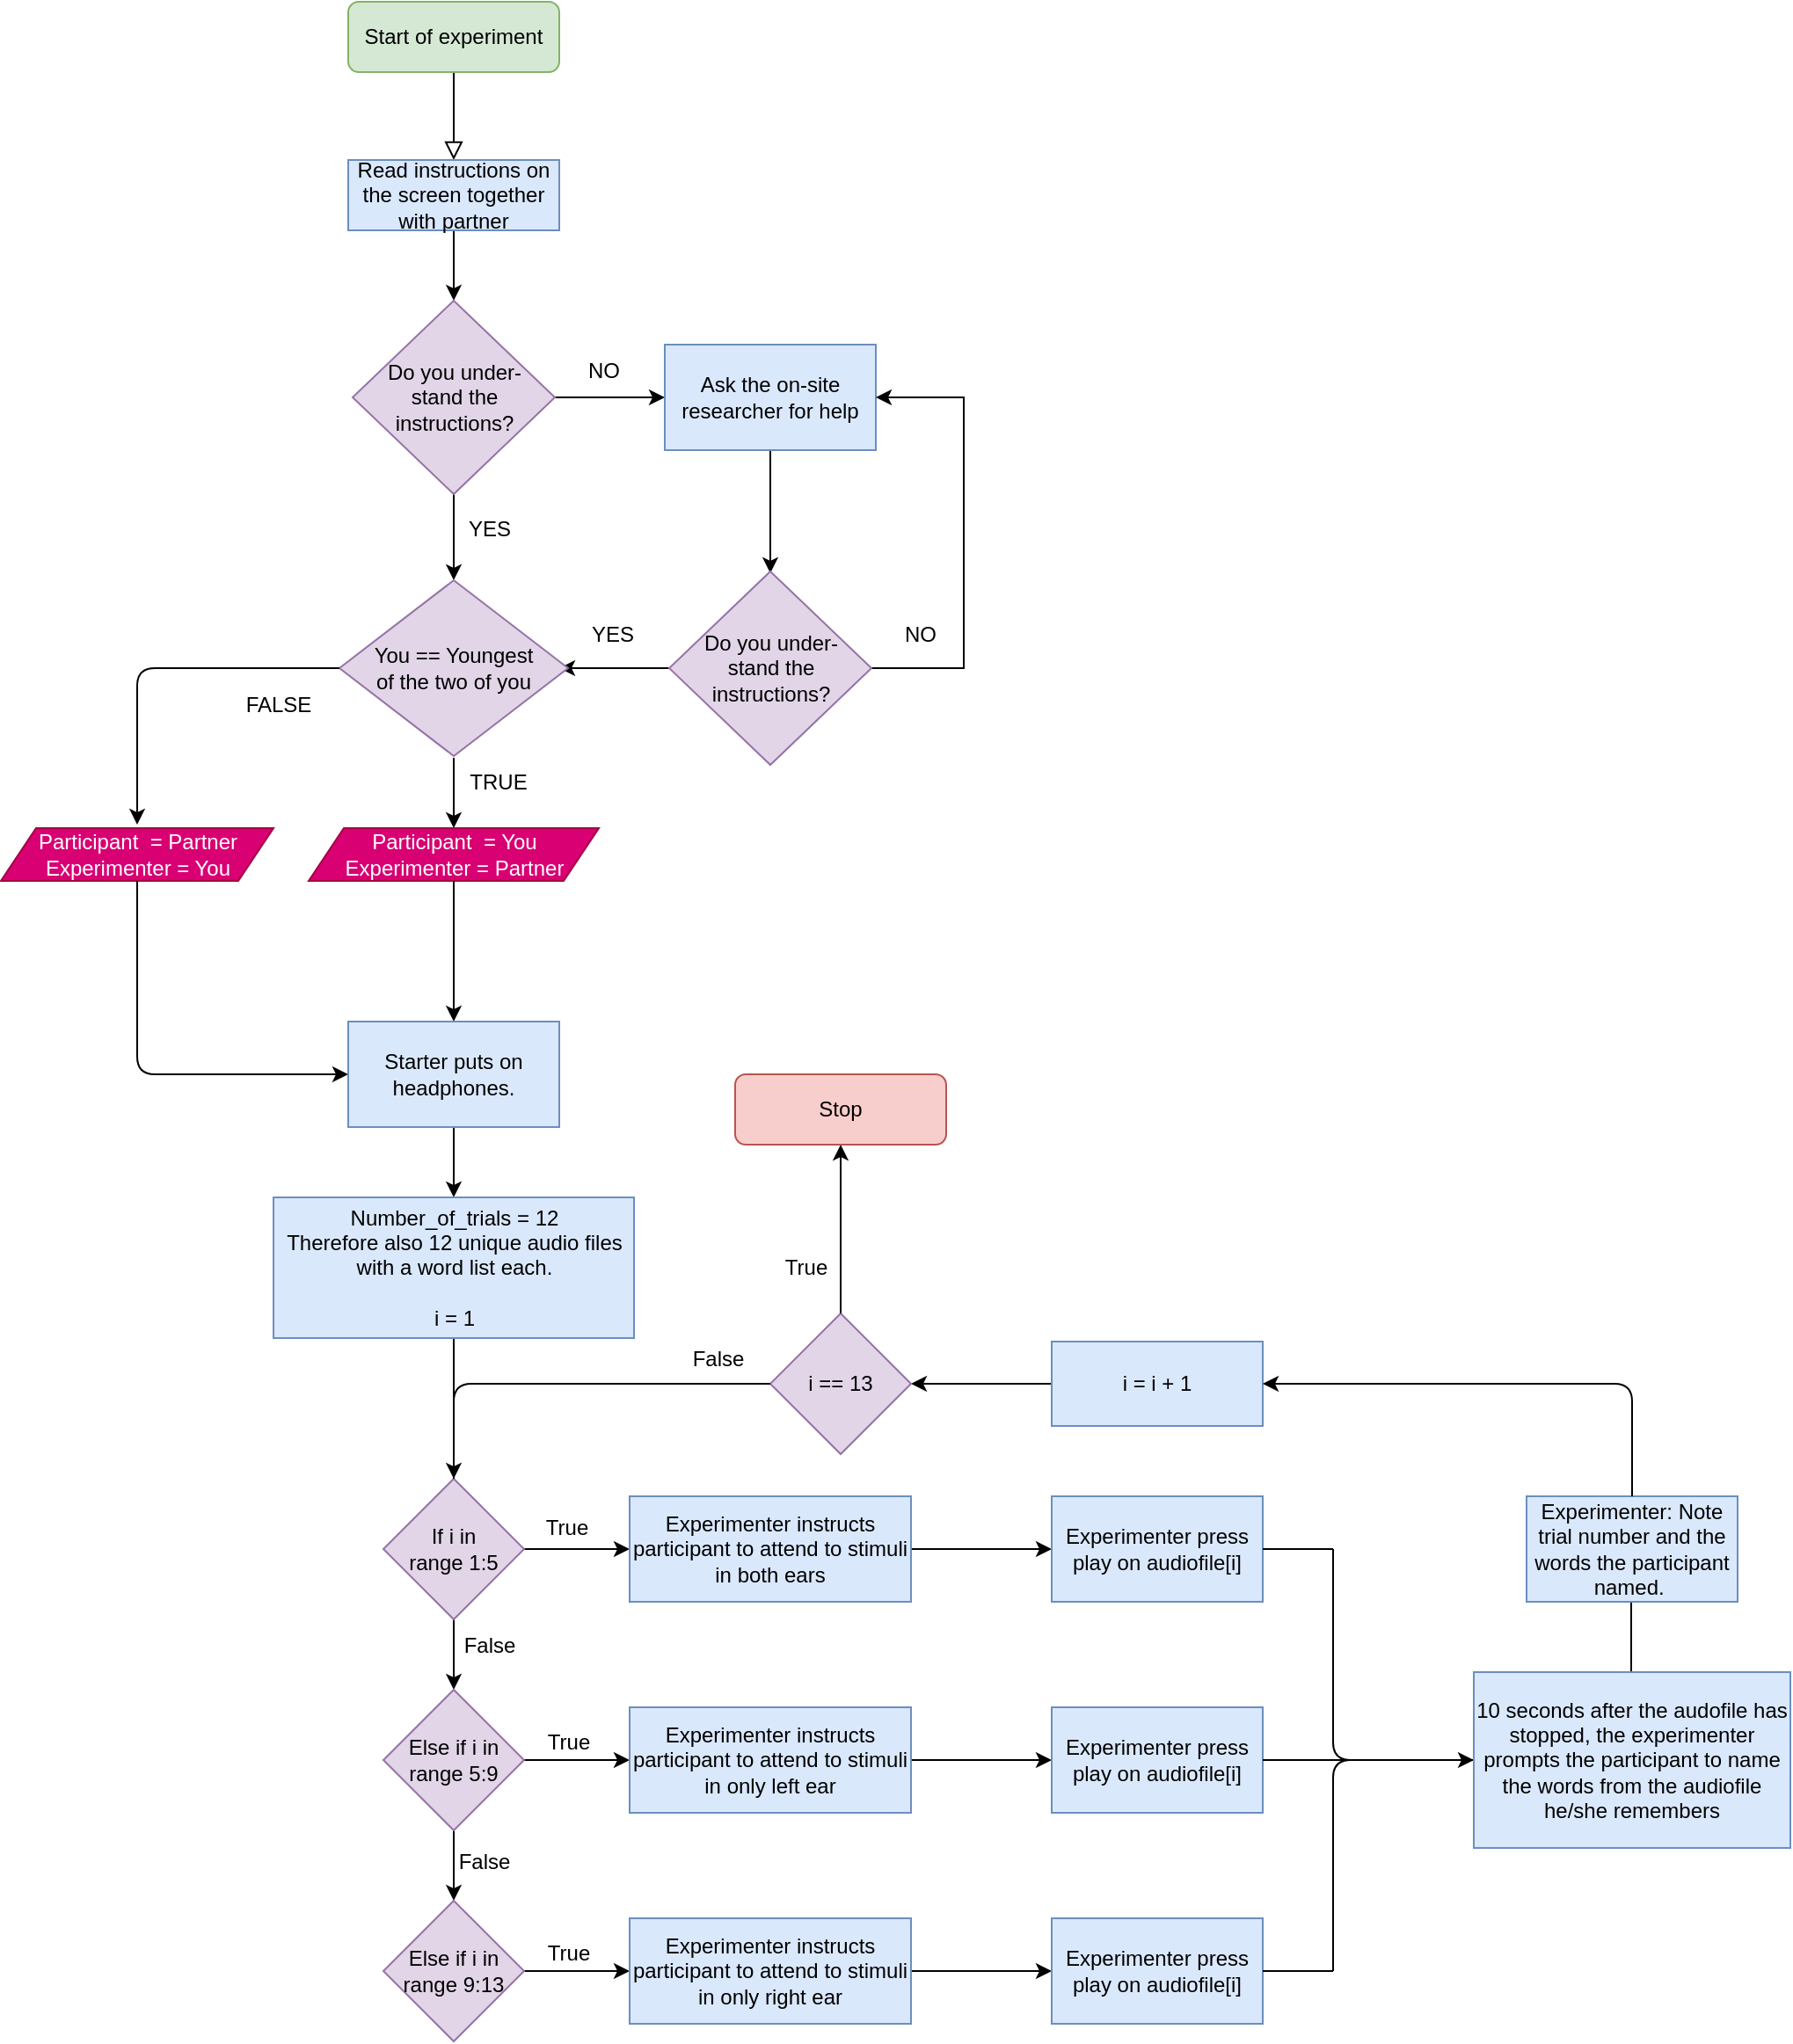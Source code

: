 <mxfile version="13.10.4" type="github">
  <diagram id="C5RBs43oDa-KdzZeNtuy" name="Page-1">
    <mxGraphModel dx="1743" dy="774" grid="1" gridSize="10" guides="1" tooltips="1" connect="1" arrows="1" fold="1" page="1" pageScale="1" pageWidth="827" pageHeight="1169" math="0" shadow="0">
      <root>
        <mxCell id="WIyWlLk6GJQsqaUBKTNV-0" />
        <mxCell id="WIyWlLk6GJQsqaUBKTNV-1" parent="WIyWlLk6GJQsqaUBKTNV-0" />
        <mxCell id="WIyWlLk6GJQsqaUBKTNV-2" value="" style="rounded=0;html=1;jettySize=auto;orthogonalLoop=1;fontSize=11;endArrow=block;endFill=0;endSize=8;strokeWidth=1;shadow=0;labelBackgroundColor=none;edgeStyle=orthogonalEdgeStyle;" parent="WIyWlLk6GJQsqaUBKTNV-1" source="WIyWlLk6GJQsqaUBKTNV-3" edge="1">
          <mxGeometry relative="1" as="geometry">
            <mxPoint x="220" y="170" as="targetPoint" />
          </mxGeometry>
        </mxCell>
        <mxCell id="WIyWlLk6GJQsqaUBKTNV-3" value="Start of experiment" style="rounded=1;whiteSpace=wrap;html=1;fontSize=12;glass=0;strokeWidth=1;shadow=0;fillColor=#d5e8d4;strokeColor=#82b366;" parent="WIyWlLk6GJQsqaUBKTNV-1" vertex="1">
          <mxGeometry x="160" y="80" width="120" height="40" as="geometry" />
        </mxCell>
        <mxCell id="MNhwXn1iczl5OCQQ0mdu-2" value="" style="edgeStyle=orthogonalEdgeStyle;rounded=0;orthogonalLoop=1;jettySize=auto;html=1;" edge="1" parent="WIyWlLk6GJQsqaUBKTNV-1" source="MNhwXn1iczl5OCQQ0mdu-0" target="MNhwXn1iczl5OCQQ0mdu-1">
          <mxGeometry relative="1" as="geometry" />
        </mxCell>
        <mxCell id="MNhwXn1iczl5OCQQ0mdu-0" value="Read instructions on the screen together with partner" style="rounded=0;whiteSpace=wrap;html=1;fillColor=#dae8fc;strokeColor=#6c8ebf;" vertex="1" parent="WIyWlLk6GJQsqaUBKTNV-1">
          <mxGeometry x="160" y="170" width="120" height="40" as="geometry" />
        </mxCell>
        <mxCell id="MNhwXn1iczl5OCQQ0mdu-4" value="" style="edgeStyle=orthogonalEdgeStyle;rounded=0;orthogonalLoop=1;jettySize=auto;html=1;" edge="1" parent="WIyWlLk6GJQsqaUBKTNV-1" source="MNhwXn1iczl5OCQQ0mdu-1" target="MNhwXn1iczl5OCQQ0mdu-3">
          <mxGeometry relative="1" as="geometry" />
        </mxCell>
        <mxCell id="MNhwXn1iczl5OCQQ0mdu-20" value="" style="edgeStyle=elbowEdgeStyle;rounded=0;jumpStyle=none;orthogonalLoop=1;jettySize=auto;html=1;" edge="1" parent="WIyWlLk6GJQsqaUBKTNV-1" source="MNhwXn1iczl5OCQQ0mdu-1" target="MNhwXn1iczl5OCQQ0mdu-19">
          <mxGeometry relative="1" as="geometry" />
        </mxCell>
        <mxCell id="MNhwXn1iczl5OCQQ0mdu-1" value="Do you under-&lt;br&gt;stand the &lt;br&gt;instructions?" style="rhombus;html=1;rounded=0;fillColor=#e1d5e7;strokeColor=#9673a6;" vertex="1" parent="WIyWlLk6GJQsqaUBKTNV-1">
          <mxGeometry x="162.5" y="250" width="115" height="110" as="geometry" />
        </mxCell>
        <mxCell id="MNhwXn1iczl5OCQQ0mdu-6" value="" style="edgeStyle=orthogonalEdgeStyle;rounded=0;orthogonalLoop=1;jettySize=auto;html=1;" edge="1" parent="WIyWlLk6GJQsqaUBKTNV-1" source="MNhwXn1iczl5OCQQ0mdu-3">
          <mxGeometry relative="1" as="geometry">
            <mxPoint x="400" y="405" as="targetPoint" />
          </mxGeometry>
        </mxCell>
        <mxCell id="MNhwXn1iczl5OCQQ0mdu-3" value="Ask the on-site researcher for help" style="whiteSpace=wrap;html=1;rounded=0;fillColor=#dae8fc;strokeColor=#6c8ebf;" vertex="1" parent="WIyWlLk6GJQsqaUBKTNV-1">
          <mxGeometry x="340" y="275" width="120" height="60" as="geometry" />
        </mxCell>
        <mxCell id="MNhwXn1iczl5OCQQ0mdu-10" value="" style="edgeStyle=orthogonalEdgeStyle;rounded=0;orthogonalLoop=1;jettySize=auto;html=1;" edge="1" parent="WIyWlLk6GJQsqaUBKTNV-1" source="MNhwXn1iczl5OCQQ0mdu-8">
          <mxGeometry relative="1" as="geometry">
            <mxPoint x="280" y="459" as="targetPoint" />
          </mxGeometry>
        </mxCell>
        <mxCell id="MNhwXn1iczl5OCQQ0mdu-16" value="" style="edgeStyle=elbowEdgeStyle;rounded=0;orthogonalLoop=1;jettySize=auto;html=1;jumpStyle=none;entryX=1;entryY=0.5;entryDx=0;entryDy=0;" edge="1" parent="WIyWlLk6GJQsqaUBKTNV-1" source="MNhwXn1iczl5OCQQ0mdu-8" target="MNhwXn1iczl5OCQQ0mdu-3">
          <mxGeometry relative="1" as="geometry">
            <mxPoint x="620" y="310" as="targetPoint" />
            <Array as="points">
              <mxPoint x="510" y="380" />
            </Array>
          </mxGeometry>
        </mxCell>
        <mxCell id="MNhwXn1iczl5OCQQ0mdu-8" value="Do you under-&lt;br&gt;stand the &lt;br&gt;instructions?" style="rhombus;html=1;rounded=0;fillColor=#e1d5e7;strokeColor=#9673a6;" vertex="1" parent="WIyWlLk6GJQsqaUBKTNV-1">
          <mxGeometry x="342.5" y="404" width="115" height="110" as="geometry" />
        </mxCell>
        <mxCell id="MNhwXn1iczl5OCQQ0mdu-12" value="YES" style="text;html=1;align=center;verticalAlign=middle;resizable=0;points=[];autosize=1;" vertex="1" parent="WIyWlLk6GJQsqaUBKTNV-1">
          <mxGeometry x="220" y="370" width="40" height="20" as="geometry" />
        </mxCell>
        <mxCell id="MNhwXn1iczl5OCQQ0mdu-13" value="NO" style="text;html=1;align=center;verticalAlign=middle;resizable=0;points=[];autosize=1;" vertex="1" parent="WIyWlLk6GJQsqaUBKTNV-1">
          <mxGeometry x="290" y="280" width="30" height="20" as="geometry" />
        </mxCell>
        <mxCell id="MNhwXn1iczl5OCQQ0mdu-14" value="YES" style="text;html=1;align=center;verticalAlign=middle;resizable=0;points=[];autosize=1;" vertex="1" parent="WIyWlLk6GJQsqaUBKTNV-1">
          <mxGeometry x="290" y="430" width="40" height="20" as="geometry" />
        </mxCell>
        <mxCell id="MNhwXn1iczl5OCQQ0mdu-18" value="NO" style="text;html=1;align=center;verticalAlign=middle;resizable=0;points=[];autosize=1;" vertex="1" parent="WIyWlLk6GJQsqaUBKTNV-1">
          <mxGeometry x="470" y="430" width="30" height="20" as="geometry" />
        </mxCell>
        <mxCell id="MNhwXn1iczl5OCQQ0mdu-19" value="You == Youngest &lt;br&gt;of the two of you" style="rhombus;whiteSpace=wrap;html=1;fillColor=#e1d5e7;strokeColor=#9673a6;" vertex="1" parent="WIyWlLk6GJQsqaUBKTNV-1">
          <mxGeometry x="155" y="409" width="130" height="100" as="geometry" />
        </mxCell>
        <mxCell id="MNhwXn1iczl5OCQQ0mdu-28" value="TRUE" style="text;html=1;align=center;verticalAlign=middle;resizable=0;points=[];autosize=1;" vertex="1" parent="WIyWlLk6GJQsqaUBKTNV-1">
          <mxGeometry x="220" y="514" width="50" height="20" as="geometry" />
        </mxCell>
        <mxCell id="MNhwXn1iczl5OCQQ0mdu-29" value="FALSE" style="text;html=1;align=center;verticalAlign=middle;resizable=0;points=[];autosize=1;" vertex="1" parent="WIyWlLk6GJQsqaUBKTNV-1">
          <mxGeometry x="95" y="470" width="50" height="20" as="geometry" />
        </mxCell>
        <mxCell id="MNhwXn1iczl5OCQQ0mdu-35" value="" style="endArrow=classic;html=1;entryX=0.5;entryY=0;entryDx=0;entryDy=0;" edge="1" parent="WIyWlLk6GJQsqaUBKTNV-1">
          <mxGeometry width="50" height="50" relative="1" as="geometry">
            <mxPoint x="220" y="510" as="sourcePoint" />
            <mxPoint x="220" y="550" as="targetPoint" />
          </mxGeometry>
        </mxCell>
        <mxCell id="MNhwXn1iczl5OCQQ0mdu-36" value="" style="endArrow=classic;html=1;exitX=0;exitY=0.5;exitDx=0;exitDy=0;" edge="1" parent="WIyWlLk6GJQsqaUBKTNV-1" source="MNhwXn1iczl5OCQQ0mdu-19">
          <mxGeometry width="50" height="50" relative="1" as="geometry">
            <mxPoint x="240" y="570" as="sourcePoint" />
            <mxPoint x="40" y="548" as="targetPoint" />
            <Array as="points">
              <mxPoint x="40" y="459" />
            </Array>
          </mxGeometry>
        </mxCell>
        <mxCell id="MNhwXn1iczl5OCQQ0mdu-37" value="Participant&amp;nbsp; = You&lt;br&gt;Experimenter = Partner" style="shape=parallelogram;perimeter=parallelogramPerimeter;whiteSpace=wrap;html=1;fixedSize=1;fillColor=#d80073;strokeColor=#A50040;fontColor=#ffffff;" vertex="1" parent="WIyWlLk6GJQsqaUBKTNV-1">
          <mxGeometry x="137.5" y="550" width="165" height="30" as="geometry" />
        </mxCell>
        <mxCell id="MNhwXn1iczl5OCQQ0mdu-39" value="Participant&amp;nbsp; = Partner&lt;br&gt;Experimenter = You" style="shape=parallelogram;perimeter=parallelogramPerimeter;whiteSpace=wrap;html=1;fixedSize=1;fillColor=#d80073;strokeColor=#A50040;fontColor=#ffffff;" vertex="1" parent="WIyWlLk6GJQsqaUBKTNV-1">
          <mxGeometry x="-37.5" y="550" width="155" height="30" as="geometry" />
        </mxCell>
        <mxCell id="MNhwXn1iczl5OCQQ0mdu-40" value="" style="endArrow=classic;html=1;exitX=0.5;exitY=1;exitDx=0;exitDy=0;" edge="1" parent="WIyWlLk6GJQsqaUBKTNV-1" source="MNhwXn1iczl5OCQQ0mdu-37">
          <mxGeometry width="50" height="50" relative="1" as="geometry">
            <mxPoint x="240" y="620" as="sourcePoint" />
            <mxPoint x="220" y="660" as="targetPoint" />
          </mxGeometry>
        </mxCell>
        <mxCell id="MNhwXn1iczl5OCQQ0mdu-41" value="" style="endArrow=classic;html=1;exitX=0.5;exitY=1;exitDx=0;exitDy=0;entryX=0;entryY=0.5;entryDx=0;entryDy=0;" edge="1" parent="WIyWlLk6GJQsqaUBKTNV-1" source="MNhwXn1iczl5OCQQ0mdu-39" target="MNhwXn1iczl5OCQQ0mdu-42">
          <mxGeometry width="50" height="50" relative="1" as="geometry">
            <mxPoint x="240" y="620" as="sourcePoint" />
            <mxPoint x="150" y="690" as="targetPoint" />
            <Array as="points">
              <mxPoint x="40" y="690" />
            </Array>
          </mxGeometry>
        </mxCell>
        <mxCell id="MNhwXn1iczl5OCQQ0mdu-45" value="" style="edgeStyle=elbowEdgeStyle;rounded=0;jumpStyle=none;orthogonalLoop=1;jettySize=auto;html=1;" edge="1" parent="WIyWlLk6GJQsqaUBKTNV-1" source="MNhwXn1iczl5OCQQ0mdu-42" target="MNhwXn1iczl5OCQQ0mdu-44">
          <mxGeometry relative="1" as="geometry" />
        </mxCell>
        <mxCell id="MNhwXn1iczl5OCQQ0mdu-42" value="Starter puts on headphones." style="rounded=0;whiteSpace=wrap;html=1;fillColor=#dae8fc;strokeColor=#6c8ebf;" vertex="1" parent="WIyWlLk6GJQsqaUBKTNV-1">
          <mxGeometry x="160" y="660" width="120" height="60" as="geometry" />
        </mxCell>
        <mxCell id="MNhwXn1iczl5OCQQ0mdu-104" value="" style="edgeStyle=elbowEdgeStyle;rounded=0;jumpStyle=none;orthogonalLoop=1;jettySize=auto;html=1;" edge="1" parent="WIyWlLk6GJQsqaUBKTNV-1" source="MNhwXn1iczl5OCQQ0mdu-44" target="MNhwXn1iczl5OCQQ0mdu-90">
          <mxGeometry relative="1" as="geometry" />
        </mxCell>
        <mxCell id="MNhwXn1iczl5OCQQ0mdu-44" value="Number_of_trials = 12&lt;br&gt;Therefore also 12 unique audio files with a word list each.&lt;br&gt;&lt;br&gt;i = 1" style="whiteSpace=wrap;html=1;rounded=0;strokeColor=#6c8ebf;fillColor=#dae8fc;" vertex="1" parent="WIyWlLk6GJQsqaUBKTNV-1">
          <mxGeometry x="117.5" y="760" width="205" height="80" as="geometry" />
        </mxCell>
        <mxCell id="MNhwXn1iczl5OCQQ0mdu-88" value="" style="edgeStyle=elbowEdgeStyle;rounded=0;jumpStyle=none;orthogonalLoop=1;jettySize=auto;html=1;" edge="1" parent="WIyWlLk6GJQsqaUBKTNV-1" source="MNhwXn1iczl5OCQQ0mdu-90" target="MNhwXn1iczl5OCQQ0mdu-96">
          <mxGeometry relative="1" as="geometry" />
        </mxCell>
        <mxCell id="MNhwXn1iczl5OCQQ0mdu-89" value="" style="edgeStyle=elbowEdgeStyle;rounded=0;jumpStyle=none;orthogonalLoop=1;jettySize=auto;html=1;" edge="1" parent="WIyWlLk6GJQsqaUBKTNV-1" source="MNhwXn1iczl5OCQQ0mdu-90" target="MNhwXn1iczl5OCQQ0mdu-93">
          <mxGeometry relative="1" as="geometry" />
        </mxCell>
        <mxCell id="MNhwXn1iczl5OCQQ0mdu-90" value="If i in &lt;br&gt;range 1:5" style="rhombus;whiteSpace=wrap;html=1;rounded=0;strokeColor=#9673a6;fillColor=#e1d5e7;" vertex="1" parent="WIyWlLk6GJQsqaUBKTNV-1">
          <mxGeometry x="180" y="920" width="80" height="80" as="geometry" />
        </mxCell>
        <mxCell id="MNhwXn1iczl5OCQQ0mdu-91" value="" style="edgeStyle=elbowEdgeStyle;rounded=0;jumpStyle=none;orthogonalLoop=1;jettySize=auto;html=1;" edge="1" parent="WIyWlLk6GJQsqaUBKTNV-1" source="MNhwXn1iczl5OCQQ0mdu-93">
          <mxGeometry relative="1" as="geometry">
            <mxPoint x="320" y="1080" as="targetPoint" />
          </mxGeometry>
        </mxCell>
        <mxCell id="MNhwXn1iczl5OCQQ0mdu-92" value="" style="edgeStyle=elbowEdgeStyle;rounded=0;jumpStyle=none;orthogonalLoop=1;jettySize=auto;html=1;" edge="1" parent="WIyWlLk6GJQsqaUBKTNV-1" source="MNhwXn1iczl5OCQQ0mdu-93" target="MNhwXn1iczl5OCQQ0mdu-95">
          <mxGeometry relative="1" as="geometry" />
        </mxCell>
        <mxCell id="MNhwXn1iczl5OCQQ0mdu-93" value="Else if i in range 5:9" style="rhombus;whiteSpace=wrap;html=1;rounded=0;strokeColor=#9673a6;fillColor=#e1d5e7;" vertex="1" parent="WIyWlLk6GJQsqaUBKTNV-1">
          <mxGeometry x="180" y="1040" width="80" height="80" as="geometry" />
        </mxCell>
        <mxCell id="MNhwXn1iczl5OCQQ0mdu-94" value="" style="edgeStyle=elbowEdgeStyle;rounded=0;jumpStyle=none;orthogonalLoop=1;jettySize=auto;html=1;" edge="1" parent="WIyWlLk6GJQsqaUBKTNV-1" source="MNhwXn1iczl5OCQQ0mdu-95">
          <mxGeometry relative="1" as="geometry">
            <mxPoint x="320" y="1200" as="targetPoint" />
          </mxGeometry>
        </mxCell>
        <mxCell id="MNhwXn1iczl5OCQQ0mdu-95" value="Else if i in range 9:13" style="rhombus;whiteSpace=wrap;html=1;rounded=0;strokeColor=#9673a6;fillColor=#e1d5e7;" vertex="1" parent="WIyWlLk6GJQsqaUBKTNV-1">
          <mxGeometry x="180" y="1160" width="80" height="80" as="geometry" />
        </mxCell>
        <mxCell id="MNhwXn1iczl5OCQQ0mdu-109" value="" style="edgeStyle=elbowEdgeStyle;rounded=0;jumpStyle=none;orthogonalLoop=1;jettySize=auto;html=1;entryX=0;entryY=0.5;entryDx=0;entryDy=0;" edge="1" parent="WIyWlLk6GJQsqaUBKTNV-1" source="MNhwXn1iczl5OCQQ0mdu-96" target="MNhwXn1iczl5OCQQ0mdu-115">
          <mxGeometry relative="1" as="geometry">
            <mxPoint x="550" y="960" as="targetPoint" />
          </mxGeometry>
        </mxCell>
        <mxCell id="MNhwXn1iczl5OCQQ0mdu-96" value="Experimenter instructs participant to attend to stimuli in both ears" style="whiteSpace=wrap;html=1;rounded=0;strokeColor=#6c8ebf;fillColor=#dae8fc;" vertex="1" parent="WIyWlLk6GJQsqaUBKTNV-1">
          <mxGeometry x="320" y="930" width="160" height="60" as="geometry" />
        </mxCell>
        <mxCell id="MNhwXn1iczl5OCQQ0mdu-99" value="False" style="text;html=1;align=center;verticalAlign=middle;resizable=0;points=[];autosize=1;" vertex="1" parent="WIyWlLk6GJQsqaUBKTNV-1">
          <mxGeometry x="220" y="1005" width="40" height="20" as="geometry" />
        </mxCell>
        <mxCell id="MNhwXn1iczl5OCQQ0mdu-100" value="True" style="text;html=1;align=center;verticalAlign=middle;resizable=0;points=[];autosize=1;" vertex="1" parent="WIyWlLk6GJQsqaUBKTNV-1">
          <mxGeometry x="264" y="938" width="40" height="20" as="geometry" />
        </mxCell>
        <mxCell id="MNhwXn1iczl5OCQQ0mdu-101" value="True" style="text;html=1;align=center;verticalAlign=middle;resizable=0;points=[];autosize=1;" vertex="1" parent="WIyWlLk6GJQsqaUBKTNV-1">
          <mxGeometry x="265" y="1060" width="40" height="20" as="geometry" />
        </mxCell>
        <mxCell id="MNhwXn1iczl5OCQQ0mdu-102" value="False" style="text;html=1;align=center;verticalAlign=middle;resizable=0;points=[];autosize=1;" vertex="1" parent="WIyWlLk6GJQsqaUBKTNV-1">
          <mxGeometry x="217" y="1128" width="40" height="20" as="geometry" />
        </mxCell>
        <mxCell id="MNhwXn1iczl5OCQQ0mdu-103" value="True" style="text;html=1;align=center;verticalAlign=middle;resizable=0;points=[];autosize=1;" vertex="1" parent="WIyWlLk6GJQsqaUBKTNV-1">
          <mxGeometry x="265" y="1180" width="40" height="20" as="geometry" />
        </mxCell>
        <mxCell id="MNhwXn1iczl5OCQQ0mdu-113" value="" style="edgeStyle=elbowEdgeStyle;rounded=0;jumpStyle=none;orthogonalLoop=1;jettySize=auto;html=1;" edge="1" parent="WIyWlLk6GJQsqaUBKTNV-1" source="MNhwXn1iczl5OCQQ0mdu-105">
          <mxGeometry relative="1" as="geometry">
            <mxPoint x="560" y="1080" as="targetPoint" />
          </mxGeometry>
        </mxCell>
        <mxCell id="MNhwXn1iczl5OCQQ0mdu-105" value="Experimenter instructs participant to attend to stimuli in only left ear" style="whiteSpace=wrap;html=1;rounded=0;strokeColor=#6c8ebf;fillColor=#dae8fc;" vertex="1" parent="WIyWlLk6GJQsqaUBKTNV-1">
          <mxGeometry x="320" y="1050" width="160" height="60" as="geometry" />
        </mxCell>
        <mxCell id="MNhwXn1iczl5OCQQ0mdu-112" value="" style="edgeStyle=elbowEdgeStyle;rounded=0;jumpStyle=none;orthogonalLoop=1;jettySize=auto;html=1;" edge="1" parent="WIyWlLk6GJQsqaUBKTNV-1" source="MNhwXn1iczl5OCQQ0mdu-106" target="MNhwXn1iczl5OCQQ0mdu-111">
          <mxGeometry relative="1" as="geometry" />
        </mxCell>
        <mxCell id="MNhwXn1iczl5OCQQ0mdu-106" value="Experimenter instructs participant to attend to stimuli in only right ear" style="whiteSpace=wrap;html=1;rounded=0;strokeColor=#6c8ebf;fillColor=#dae8fc;" vertex="1" parent="WIyWlLk6GJQsqaUBKTNV-1">
          <mxGeometry x="320" y="1170" width="160" height="60" as="geometry" />
        </mxCell>
        <mxCell id="MNhwXn1iczl5OCQQ0mdu-111" value="Experimenter press play on audiofile[i]" style="whiteSpace=wrap;html=1;rounded=0;strokeColor=#6c8ebf;fillColor=#dae8fc;" vertex="1" parent="WIyWlLk6GJQsqaUBKTNV-1">
          <mxGeometry x="560" y="1170" width="120" height="60" as="geometry" />
        </mxCell>
        <mxCell id="MNhwXn1iczl5OCQQ0mdu-114" value="Experimenter press play on audiofile[i]" style="whiteSpace=wrap;html=1;rounded=0;strokeColor=#6c8ebf;fillColor=#dae8fc;" vertex="1" parent="WIyWlLk6GJQsqaUBKTNV-1">
          <mxGeometry x="560" y="1050" width="120" height="60" as="geometry" />
        </mxCell>
        <mxCell id="MNhwXn1iczl5OCQQ0mdu-115" value="Experimenter press play on audiofile[i]" style="whiteSpace=wrap;html=1;rounded=0;strokeColor=#6c8ebf;fillColor=#dae8fc;" vertex="1" parent="WIyWlLk6GJQsqaUBKTNV-1">
          <mxGeometry x="560" y="930" width="120" height="60" as="geometry" />
        </mxCell>
        <mxCell id="MNhwXn1iczl5OCQQ0mdu-132" value="" style="endArrow=none;html=1;exitX=1;exitY=0.5;exitDx=0;exitDy=0;" edge="1" parent="WIyWlLk6GJQsqaUBKTNV-1" source="MNhwXn1iczl5OCQQ0mdu-115">
          <mxGeometry width="50" height="50" relative="1" as="geometry">
            <mxPoint x="550" y="1090" as="sourcePoint" />
            <mxPoint x="720" y="960" as="targetPoint" />
          </mxGeometry>
        </mxCell>
        <mxCell id="MNhwXn1iczl5OCQQ0mdu-133" value="" style="endArrow=none;html=1;exitX=1;exitY=0.5;exitDx=0;exitDy=0;" edge="1" parent="WIyWlLk6GJQsqaUBKTNV-1" source="MNhwXn1iczl5OCQQ0mdu-111">
          <mxGeometry width="50" height="50" relative="1" as="geometry">
            <mxPoint x="690" y="970" as="sourcePoint" />
            <mxPoint x="720" y="1200" as="targetPoint" />
          </mxGeometry>
        </mxCell>
        <mxCell id="MNhwXn1iczl5OCQQ0mdu-134" value="" style="endArrow=classic;html=1;exitX=1;exitY=0.5;exitDx=0;exitDy=0;" edge="1" parent="WIyWlLk6GJQsqaUBKTNV-1" source="MNhwXn1iczl5OCQQ0mdu-114">
          <mxGeometry width="50" height="50" relative="1" as="geometry">
            <mxPoint x="550" y="1090" as="sourcePoint" />
            <mxPoint x="800" y="1080" as="targetPoint" />
          </mxGeometry>
        </mxCell>
        <mxCell id="MNhwXn1iczl5OCQQ0mdu-136" value="" style="endArrow=none;html=1;" edge="1" parent="WIyWlLk6GJQsqaUBKTNV-1">
          <mxGeometry width="50" height="50" relative="1" as="geometry">
            <mxPoint x="800" y="1080" as="sourcePoint" />
            <mxPoint x="720" y="960" as="targetPoint" />
            <Array as="points">
              <mxPoint x="720" y="1080" />
            </Array>
          </mxGeometry>
        </mxCell>
        <mxCell id="MNhwXn1iczl5OCQQ0mdu-137" value="" style="endArrow=none;html=1;" edge="1" parent="WIyWlLk6GJQsqaUBKTNV-1">
          <mxGeometry width="50" height="50" relative="1" as="geometry">
            <mxPoint x="720" y="1200" as="sourcePoint" />
            <mxPoint x="800" y="1080" as="targetPoint" />
            <Array as="points">
              <mxPoint x="720" y="1080" />
            </Array>
          </mxGeometry>
        </mxCell>
        <mxCell id="MNhwXn1iczl5OCQQ0mdu-140" value="" style="edgeStyle=elbowEdgeStyle;rounded=0;jumpStyle=none;orthogonalLoop=1;jettySize=auto;html=1;" edge="1" parent="WIyWlLk6GJQsqaUBKTNV-1" source="MNhwXn1iczl5OCQQ0mdu-138">
          <mxGeometry relative="1" as="geometry">
            <mxPoint x="889.588" y="939.588" as="targetPoint" />
          </mxGeometry>
        </mxCell>
        <mxCell id="MNhwXn1iczl5OCQQ0mdu-138" value="10 seconds after the audofile has stopped, the experimenter prompts the participant to name the words from the audiofile he/she remembers" style="rounded=0;whiteSpace=wrap;html=1;fillColor=#dae8fc;strokeColor=#6c8ebf;" vertex="1" parent="WIyWlLk6GJQsqaUBKTNV-1">
          <mxGeometry x="800" y="1030" width="180" height="100" as="geometry" />
        </mxCell>
        <mxCell id="MNhwXn1iczl5OCQQ0mdu-141" value="Experimenter: Note trial number and the words the participant named.&amp;nbsp;" style="rounded=0;whiteSpace=wrap;html=1;fillColor=#dae8fc;strokeColor=#6c8ebf;" vertex="1" parent="WIyWlLk6GJQsqaUBKTNV-1">
          <mxGeometry x="830" y="930" width="120" height="60" as="geometry" />
        </mxCell>
        <mxCell id="MNhwXn1iczl5OCQQ0mdu-149" value="" style="edgeStyle=elbowEdgeStyle;rounded=0;jumpStyle=none;orthogonalLoop=1;jettySize=auto;html=1;" edge="1" parent="WIyWlLk6GJQsqaUBKTNV-1" source="MNhwXn1iczl5OCQQ0mdu-142" target="MNhwXn1iczl5OCQQ0mdu-147">
          <mxGeometry relative="1" as="geometry" />
        </mxCell>
        <mxCell id="MNhwXn1iczl5OCQQ0mdu-142" value="i = i + 1" style="whiteSpace=wrap;html=1;rounded=0;fillColor=#dae8fc;strokeColor=#6c8ebf;" vertex="1" parent="WIyWlLk6GJQsqaUBKTNV-1">
          <mxGeometry x="560" y="842" width="120" height="48" as="geometry" />
        </mxCell>
        <mxCell id="MNhwXn1iczl5OCQQ0mdu-144" value="" style="endArrow=classic;html=1;entryX=1;entryY=0.5;entryDx=0;entryDy=0;exitX=0.5;exitY=0;exitDx=0;exitDy=0;" edge="1" parent="WIyWlLk6GJQsqaUBKTNV-1" source="MNhwXn1iczl5OCQQ0mdu-141" target="MNhwXn1iczl5OCQQ0mdu-142">
          <mxGeometry width="50" height="50" relative="1" as="geometry">
            <mxPoint x="890" y="878" as="sourcePoint" />
            <mxPoint x="940" y="828" as="targetPoint" />
            <Array as="points">
              <mxPoint x="890" y="866" />
            </Array>
          </mxGeometry>
        </mxCell>
        <mxCell id="MNhwXn1iczl5OCQQ0mdu-147" value="i == 13" style="rhombus;whiteSpace=wrap;html=1;rounded=0;fillColor=#e1d5e7;strokeColor=#9673a6;" vertex="1" parent="WIyWlLk6GJQsqaUBKTNV-1">
          <mxGeometry x="400" y="826" width="80" height="80" as="geometry" />
        </mxCell>
        <mxCell id="MNhwXn1iczl5OCQQ0mdu-151" value="" style="endArrow=none;html=1;exitX=0;exitY=0.5;exitDx=0;exitDy=0;entryX=0.5;entryY=0;entryDx=0;entryDy=0;" edge="1" parent="WIyWlLk6GJQsqaUBKTNV-1" source="MNhwXn1iczl5OCQQ0mdu-147" target="MNhwXn1iczl5OCQQ0mdu-90">
          <mxGeometry width="50" height="50" relative="1" as="geometry">
            <mxPoint x="460" y="910" as="sourcePoint" />
            <mxPoint x="510" y="860" as="targetPoint" />
            <Array as="points">
              <mxPoint x="220" y="866" />
            </Array>
          </mxGeometry>
        </mxCell>
        <mxCell id="MNhwXn1iczl5OCQQ0mdu-152" value="False" style="text;html=1;align=center;verticalAlign=middle;resizable=0;points=[];autosize=1;" vertex="1" parent="WIyWlLk6GJQsqaUBKTNV-1">
          <mxGeometry x="350" y="842" width="40" height="20" as="geometry" />
        </mxCell>
        <mxCell id="MNhwXn1iczl5OCQQ0mdu-155" value="True" style="text;html=1;align=center;verticalAlign=middle;resizable=0;points=[];autosize=1;" vertex="1" parent="WIyWlLk6GJQsqaUBKTNV-1">
          <mxGeometry x="400" y="790" width="40" height="20" as="geometry" />
        </mxCell>
        <mxCell id="MNhwXn1iczl5OCQQ0mdu-156" value="" style="endArrow=classic;html=1;exitX=0.5;exitY=0;exitDx=0;exitDy=0;" edge="1" parent="WIyWlLk6GJQsqaUBKTNV-1" source="MNhwXn1iczl5OCQQ0mdu-147" target="MNhwXn1iczl5OCQQ0mdu-157">
          <mxGeometry width="50" height="50" relative="1" as="geometry">
            <mxPoint x="500" y="820" as="sourcePoint" />
            <mxPoint x="440" y="700" as="targetPoint" />
          </mxGeometry>
        </mxCell>
        <mxCell id="MNhwXn1iczl5OCQQ0mdu-157" value="Stop" style="rounded=1;whiteSpace=wrap;html=1;fillColor=#f8cecc;strokeColor=#b85450;" vertex="1" parent="WIyWlLk6GJQsqaUBKTNV-1">
          <mxGeometry x="380" y="690" width="120" height="40" as="geometry" />
        </mxCell>
      </root>
    </mxGraphModel>
  </diagram>
</mxfile>
